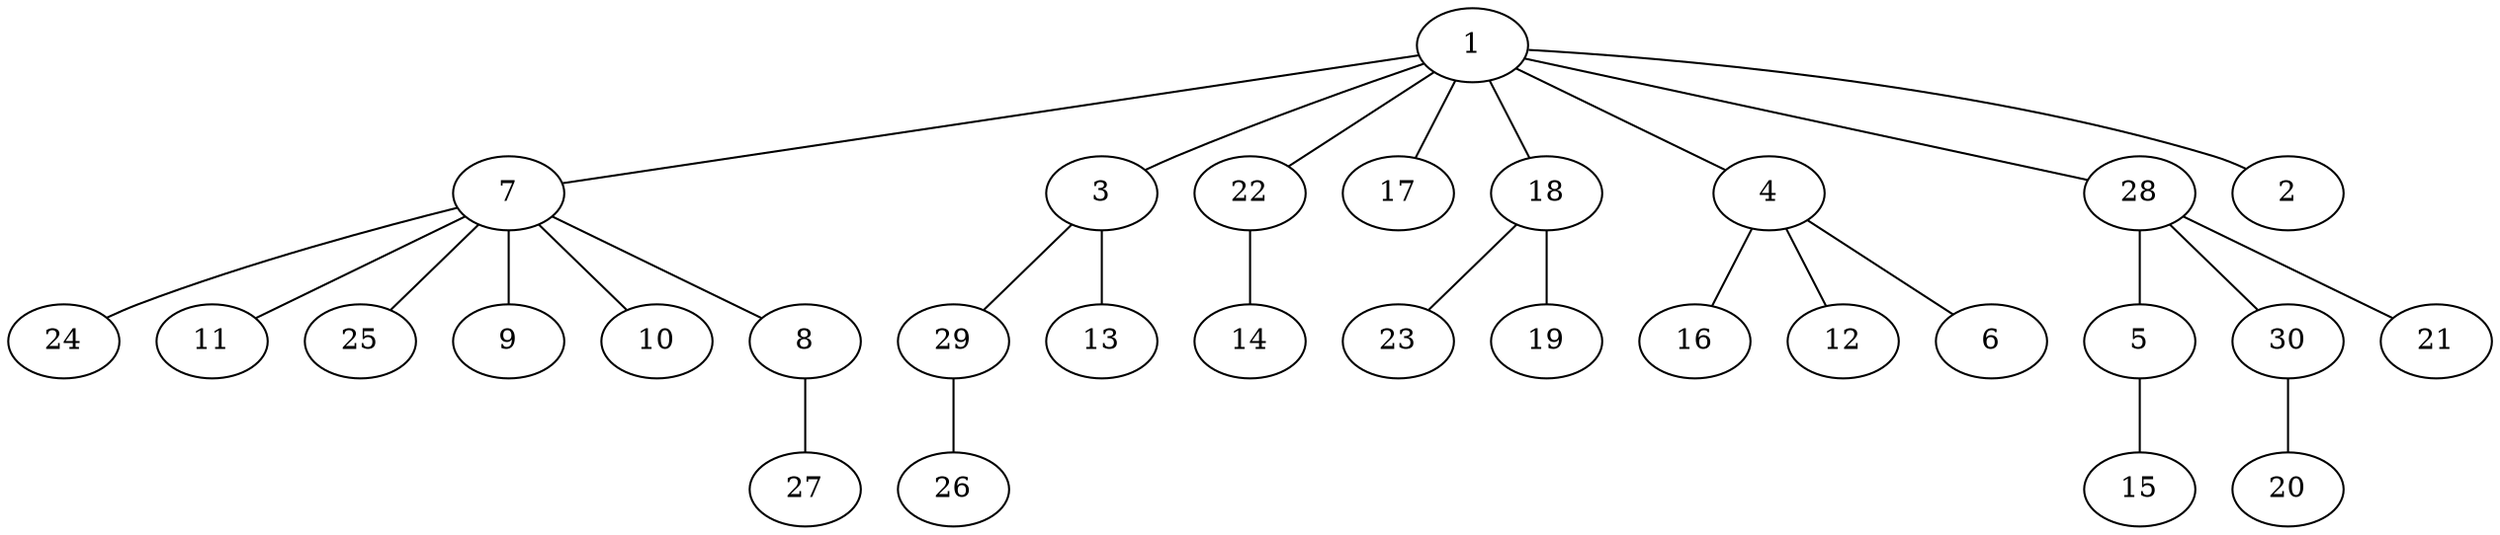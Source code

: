 graph g_m_29{
1--7
1--3
1--22
1--17
1--18
1--4
1--28
1--2
7--24
7--11
7--25
7--9
7--10
7--8
3--29
3--13
22--14
18--23
18--19
4--16
4--12
4--6
28--5
28--30
28--21
8--27
29--26
5--15
30--20
}
